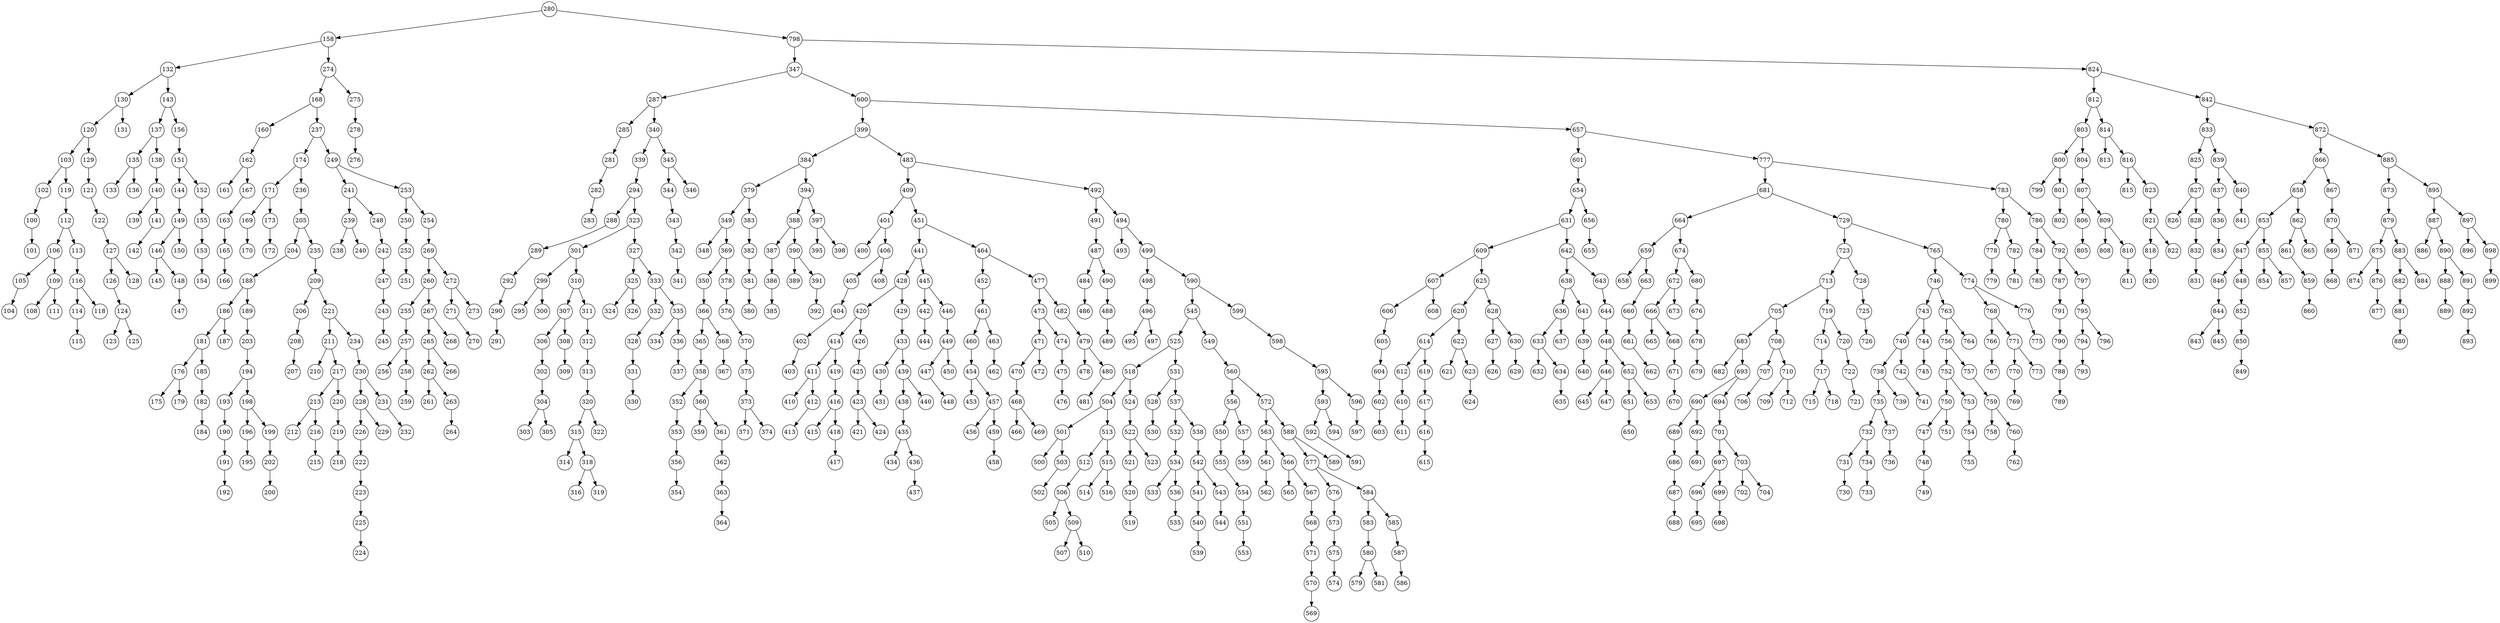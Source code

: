 digraph test_tree {
node [shape="circle", style="filled", fillcolor="white", fontcolor="black", margin="0.01"];
280 -> 158;
280 -> 798;
158 -> 132;
158 -> 274;
132 -> 130;
132 -> 143;
130 -> 120;
130 -> 131;
120 -> 103;
120 -> 129;
103 -> 102;
103 -> 119;
102 -> 100;
100 -> 101;
119 -> 112;
112 -> 106;
112 -> 113;
106 -> 105;
106 -> 109;
105 -> 104;
109 -> 108;
109 -> 111;
113 -> 116;
116 -> 114;
116 -> 118;
114 -> 115;
129 -> 121;
121 -> 122;
122 -> 127;
127 -> 126;
127 -> 128;
126 -> 124;
124 -> 123;
124 -> 125;
143 -> 137;
143 -> 156;
137 -> 135;
137 -> 138;
135 -> 133;
135 -> 136;
138 -> 140;
140 -> 139;
140 -> 141;
141 -> 142;
156 -> 151;
151 -> 144;
151 -> 152;
144 -> 149;
149 -> 146;
149 -> 150;
146 -> 145;
146 -> 148;
148 -> 147;
152 -> 155;
155 -> 153;
153 -> 154;
274 -> 168;
274 -> 275;
168 -> 160;
168 -> 237;
160 -> 162;
162 -> 161;
162 -> 167;
167 -> 163;
163 -> 165;
165 -> 166;
237 -> 174;
237 -> 249;
174 -> 171;
174 -> 236;
171 -> 169;
171 -> 173;
169 -> 170;
173 -> 172;
236 -> 205;
205 -> 204;
205 -> 235;
204 -> 188;
188 -> 186;
188 -> 189;
186 -> 181;
186 -> 187;
181 -> 176;
181 -> 185;
176 -> 175;
176 -> 179;
185 -> 182;
182 -> 184;
189 -> 203;
203 -> 194;
194 -> 193;
194 -> 198;
193 -> 190;
190 -> 191;
191 -> 192;
198 -> 196;
198 -> 199;
196 -> 195;
199 -> 202;
202 -> 200;
235 -> 209;
209 -> 206;
209 -> 221;
206 -> 208;
208 -> 207;
221 -> 211;
221 -> 234;
211 -> 210;
211 -> 217;
217 -> 213;
217 -> 220;
213 -> 212;
213 -> 216;
216 -> 215;
220 -> 219;
219 -> 218;
234 -> 230;
230 -> 228;
230 -> 231;
228 -> 226;
228 -> 229;
226 -> 222;
222 -> 223;
223 -> 225;
225 -> 224;
231 -> 232;
249 -> 241;
249 -> 253;
241 -> 239;
241 -> 248;
239 -> 238;
239 -> 240;
248 -> 242;
242 -> 247;
247 -> 243;
243 -> 245;
253 -> 250;
253 -> 254;
250 -> 252;
252 -> 251;
254 -> 269;
269 -> 260;
269 -> 272;
260 -> 255;
260 -> 267;
255 -> 257;
257 -> 256;
257 -> 258;
258 -> 259;
267 -> 265;
267 -> 268;
265 -> 262;
265 -> 266;
262 -> 261;
262 -> 263;
263 -> 264;
272 -> 271;
272 -> 273;
271 -> 270;
275 -> 278;
278 -> 276;
798 -> 347;
798 -> 824;
347 -> 287;
347 -> 600;
287 -> 285;
287 -> 340;
285 -> 281;
281 -> 282;
282 -> 283;
340 -> 339;
340 -> 345;
339 -> 294;
294 -> 288;
294 -> 323;
288 -> 289;
289 -> 292;
292 -> 290;
290 -> 291;
323 -> 301;
323 -> 327;
301 -> 299;
301 -> 310;
299 -> 295;
299 -> 300;
310 -> 307;
310 -> 311;
307 -> 306;
307 -> 308;
306 -> 302;
302 -> 304;
304 -> 303;
304 -> 305;
308 -> 309;
311 -> 312;
312 -> 313;
313 -> 320;
320 -> 315;
320 -> 322;
315 -> 314;
315 -> 318;
318 -> 316;
318 -> 319;
327 -> 325;
327 -> 333;
325 -> 324;
325 -> 326;
333 -> 332;
333 -> 335;
332 -> 328;
328 -> 331;
331 -> 330;
335 -> 334;
335 -> 336;
336 -> 337;
345 -> 344;
345 -> 346;
344 -> 343;
343 -> 342;
342 -> 341;
600 -> 399;
600 -> 657;
399 -> 384;
399 -> 483;
384 -> 379;
384 -> 394;
379 -> 349;
379 -> 383;
349 -> 348;
349 -> 369;
369 -> 350;
369 -> 378;
350 -> 366;
366 -> 365;
366 -> 368;
365 -> 358;
358 -> 352;
358 -> 360;
352 -> 353;
353 -> 356;
356 -> 354;
360 -> 359;
360 -> 361;
361 -> 362;
362 -> 363;
363 -> 364;
368 -> 367;
378 -> 376;
376 -> 370;
370 -> 375;
375 -> 373;
373 -> 371;
373 -> 374;
383 -> 382;
382 -> 381;
381 -> 380;
394 -> 388;
394 -> 397;
388 -> 387;
388 -> 390;
387 -> 386;
386 -> 385;
390 -> 389;
390 -> 391;
391 -> 392;
397 -> 395;
397 -> 398;
483 -> 409;
483 -> 492;
409 -> 401;
409 -> 451;
401 -> 400;
401 -> 406;
406 -> 405;
406 -> 408;
405 -> 404;
404 -> 402;
402 -> 403;
451 -> 441;
451 -> 464;
441 -> 428;
441 -> 445;
428 -> 420;
428 -> 429;
420 -> 414;
420 -> 426;
414 -> 411;
414 -> 419;
411 -> 410;
411 -> 412;
412 -> 413;
419 -> 416;
416 -> 415;
416 -> 418;
418 -> 417;
426 -> 425;
425 -> 423;
423 -> 421;
423 -> 424;
429 -> 433;
433 -> 430;
433 -> 439;
430 -> 431;
439 -> 438;
439 -> 440;
438 -> 435;
435 -> 434;
435 -> 436;
436 -> 437;
445 -> 442;
445 -> 446;
442 -> 444;
446 -> 449;
449 -> 447;
449 -> 450;
447 -> 448;
464 -> 452;
464 -> 477;
452 -> 461;
461 -> 460;
461 -> 463;
460 -> 454;
454 -> 453;
454 -> 457;
457 -> 456;
457 -> 459;
459 -> 458;
463 -> 462;
477 -> 473;
477 -> 482;
473 -> 471;
473 -> 474;
471 -> 470;
471 -> 472;
470 -> 468;
468 -> 466;
468 -> 469;
474 -> 475;
475 -> 476;
482 -> 479;
479 -> 478;
479 -> 480;
480 -> 481;
492 -> 491;
492 -> 494;
491 -> 487;
487 -> 484;
487 -> 490;
484 -> 486;
490 -> 488;
488 -> 489;
494 -> 493;
494 -> 499;
499 -> 498;
499 -> 590;
498 -> 496;
496 -> 495;
496 -> 497;
590 -> 545;
590 -> 599;
545 -> 525;
545 -> 549;
525 -> 518;
525 -> 531;
518 -> 504;
518 -> 524;
504 -> 501;
504 -> 513;
501 -> 500;
501 -> 503;
503 -> 502;
513 -> 512;
513 -> 515;
512 -> 506;
506 -> 505;
506 -> 509;
509 -> 507;
509 -> 510;
515 -> 514;
515 -> 516;
524 -> 522;
522 -> 521;
522 -> 523;
521 -> 520;
520 -> 519;
531 -> 528;
531 -> 537;
528 -> 530;
537 -> 532;
537 -> 538;
532 -> 534;
534 -> 533;
534 -> 536;
536 -> 535;
538 -> 542;
542 -> 541;
542 -> 543;
541 -> 540;
540 -> 539;
543 -> 544;
549 -> 560;
560 -> 556;
560 -> 572;
556 -> 550;
556 -> 557;
550 -> 555;
555 -> 554;
554 -> 551;
551 -> 553;
557 -> 559;
572 -> 563;
572 -> 588;
563 -> 561;
563 -> 566;
561 -> 562;
566 -> 565;
566 -> 567;
567 -> 568;
568 -> 571;
571 -> 570;
570 -> 569;
588 -> 577;
588 -> 589;
577 -> 576;
577 -> 584;
576 -> 573;
573 -> 575;
575 -> 574;
584 -> 583;
584 -> 585;
583 -> 580;
580 -> 579;
580 -> 581;
585 -> 587;
587 -> 586;
599 -> 598;
598 -> 595;
595 -> 593;
595 -> 596;
593 -> 592;
593 -> 594;
592 -> 591;
596 -> 597;
657 -> 601;
657 -> 777;
601 -> 654;
654 -> 631;
654 -> 656;
631 -> 609;
631 -> 642;
609 -> 607;
609 -> 625;
607 -> 606;
607 -> 608;
606 -> 605;
605 -> 604;
604 -> 602;
602 -> 603;
625 -> 620;
625 -> 628;
620 -> 614;
620 -> 622;
614 -> 612;
614 -> 619;
612 -> 610;
610 -> 611;
619 -> 617;
617 -> 616;
616 -> 615;
622 -> 621;
622 -> 623;
623 -> 624;
628 -> 627;
628 -> 630;
627 -> 626;
630 -> 629;
642 -> 638;
642 -> 643;
638 -> 636;
638 -> 641;
636 -> 633;
636 -> 637;
633 -> 632;
633 -> 634;
634 -> 635;
641 -> 639;
639 -> 640;
643 -> 644;
644 -> 648;
648 -> 646;
648 -> 652;
646 -> 645;
646 -> 647;
652 -> 651;
652 -> 653;
651 -> 650;
656 -> 655;
777 -> 681;
777 -> 783;
681 -> 664;
681 -> 729;
664 -> 659;
664 -> 674;
659 -> 658;
659 -> 663;
663 -> 660;
660 -> 661;
661 -> 662;
674 -> 672;
674 -> 680;
672 -> 666;
672 -> 673;
666 -> 665;
666 -> 668;
668 -> 671;
671 -> 670;
680 -> 676;
676 -> 678;
678 -> 679;
729 -> 723;
729 -> 765;
723 -> 713;
723 -> 728;
713 -> 705;
713 -> 719;
705 -> 683;
705 -> 708;
683 -> 682;
683 -> 693;
693 -> 690;
693 -> 694;
690 -> 689;
690 -> 692;
689 -> 686;
686 -> 687;
687 -> 688;
692 -> 691;
694 -> 701;
701 -> 697;
701 -> 703;
697 -> 696;
697 -> 699;
696 -> 695;
699 -> 698;
703 -> 702;
703 -> 704;
708 -> 707;
708 -> 710;
707 -> 706;
710 -> 709;
710 -> 712;
719 -> 714;
719 -> 720;
714 -> 717;
717 -> 715;
717 -> 718;
720 -> 722;
722 -> 721;
728 -> 725;
725 -> 726;
765 -> 746;
765 -> 774;
746 -> 743;
746 -> 763;
743 -> 740;
743 -> 744;
740 -> 738;
740 -> 742;
738 -> 735;
738 -> 739;
735 -> 732;
735 -> 737;
732 -> 731;
732 -> 734;
731 -> 730;
734 -> 733;
737 -> 736;
742 -> 741;
744 -> 745;
763 -> 756;
763 -> 764;
756 -> 752;
756 -> 757;
752 -> 750;
752 -> 753;
750 -> 747;
750 -> 751;
747 -> 748;
748 -> 749;
753 -> 754;
754 -> 755;
757 -> 759;
759 -> 758;
759 -> 760;
760 -> 762;
774 -> 768;
774 -> 776;
768 -> 766;
768 -> 771;
766 -> 767;
771 -> 770;
771 -> 773;
770 -> 769;
776 -> 775;
783 -> 780;
783 -> 786;
780 -> 778;
780 -> 782;
778 -> 779;
782 -> 781;
786 -> 784;
786 -> 792;
784 -> 785;
792 -> 787;
792 -> 797;
787 -> 791;
791 -> 790;
790 -> 788;
788 -> 789;
797 -> 795;
795 -> 794;
795 -> 796;
794 -> 793;
824 -> 812;
824 -> 842;
812 -> 803;
812 -> 814;
803 -> 800;
803 -> 804;
800 -> 799;
800 -> 801;
801 -> 802;
804 -> 807;
807 -> 806;
807 -> 809;
806 -> 805;
809 -> 808;
809 -> 810;
810 -> 811;
814 -> 813;
814 -> 816;
816 -> 815;
816 -> 823;
823 -> 821;
821 -> 818;
821 -> 822;
818 -> 820;
842 -> 833;
842 -> 872;
833 -> 825;
833 -> 839;
825 -> 827;
827 -> 826;
827 -> 828;
828 -> 832;
832 -> 831;
839 -> 837;
839 -> 840;
837 -> 836;
836 -> 834;
840 -> 841;
872 -> 866;
872 -> 885;
866 -> 858;
866 -> 867;
858 -> 853;
858 -> 862;
853 -> 847;
853 -> 855;
847 -> 846;
847 -> 848;
846 -> 844;
844 -> 843;
844 -> 845;
848 -> 852;
852 -> 850;
850 -> 849;
855 -> 854;
855 -> 857;
862 -> 861;
862 -> 865;
861 -> 859;
859 -> 860;
867 -> 870;
870 -> 869;
870 -> 871;
869 -> 868;
885 -> 873;
885 -> 895;
873 -> 879;
879 -> 875;
879 -> 883;
875 -> 874;
875 -> 876;
876 -> 877;
883 -> 882;
883 -> 884;
882 -> 881;
881 -> 880;
895 -> 887;
895 -> 897;
887 -> 886;
887 -> 890;
890 -> 888;
890 -> 891;
888 -> 889;
891 -> 892;
892 -> 893;
897 -> 896;
897 -> 898;
898 -> 899;
}
